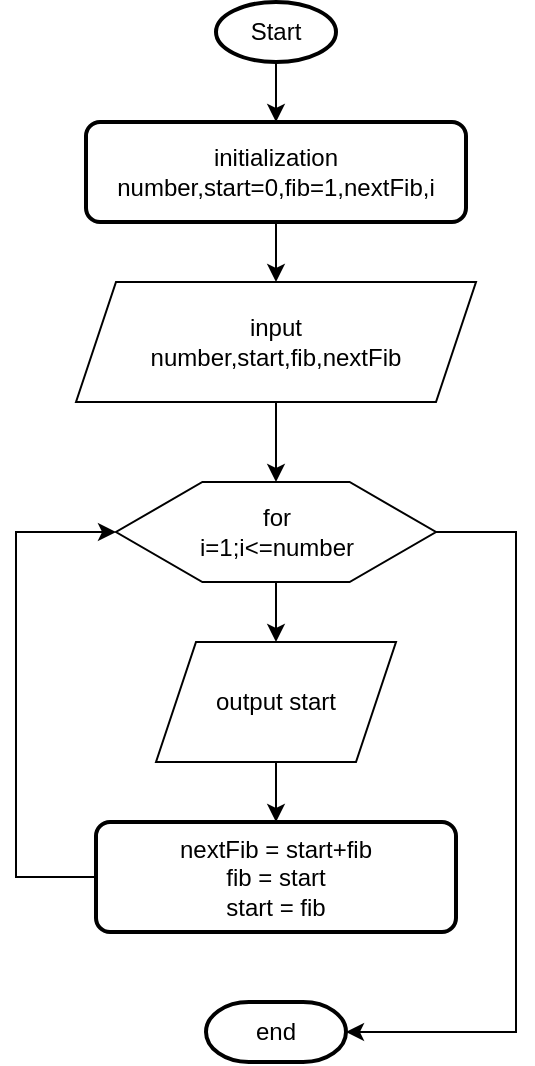 <mxfile version="14.6.9" type="device"><diagram id="C5RBs43oDa-KdzZeNtuy" name="Page-1"><mxGraphModel dx="1240" dy="607" grid="1" gridSize="10" guides="1" tooltips="1" connect="1" arrows="1" fold="1" page="1" pageScale="1" pageWidth="827" pageHeight="1169" math="0" shadow="0"><root><mxCell id="WIyWlLk6GJQsqaUBKTNV-0"/><mxCell id="WIyWlLk6GJQsqaUBKTNV-1" parent="WIyWlLk6GJQsqaUBKTNV-0"/><mxCell id="MukWINr8rPd0x-ZR42AS-0" value="" style="edgeStyle=orthogonalEdgeStyle;rounded=0;orthogonalLoop=1;jettySize=auto;html=1;" edge="1" parent="WIyWlLk6GJQsqaUBKTNV-1" source="MukWINr8rPd0x-ZR42AS-1" target="MukWINr8rPd0x-ZR42AS-3"><mxGeometry relative="1" as="geometry"/></mxCell><mxCell id="MukWINr8rPd0x-ZR42AS-1" value="Start" style="strokeWidth=2;html=1;shape=mxgraph.flowchart.start_1;whiteSpace=wrap;fontFamily=Helvetica;fontSize=12;fontColor=#000000;align=center;strokeColor=#000000;fillColor=#ffffff;" vertex="1" parent="WIyWlLk6GJQsqaUBKTNV-1"><mxGeometry x="200" y="100" width="60" height="30" as="geometry"/></mxCell><mxCell id="MukWINr8rPd0x-ZR42AS-2" value="" style="edgeStyle=orthogonalEdgeStyle;rounded=0;orthogonalLoop=1;jettySize=auto;html=1;" edge="1" parent="WIyWlLk6GJQsqaUBKTNV-1" source="MukWINr8rPd0x-ZR42AS-3" target="MukWINr8rPd0x-ZR42AS-6"><mxGeometry relative="1" as="geometry"/></mxCell><mxCell id="MukWINr8rPd0x-ZR42AS-3" value="initialization&lt;br&gt;number,start=0,fib=1,nextFib,i" style="rounded=1;whiteSpace=wrap;html=1;absoluteArcSize=1;arcSize=14;strokeWidth=2;" vertex="1" parent="WIyWlLk6GJQsqaUBKTNV-1"><mxGeometry x="135" y="160" width="190" height="50" as="geometry"/></mxCell><mxCell id="MukWINr8rPd0x-ZR42AS-4" value="" style="strokeWidth=2;html=1;shape=mxgraph.flowchart.annotation_1;align=left;pointerEvents=1;" vertex="1" parent="WIyWlLk6GJQsqaUBKTNV-1"><mxGeometry x="270" y="270" height="100" as="geometry"/></mxCell><mxCell id="MukWINr8rPd0x-ZR42AS-5" value="" style="edgeStyle=orthogonalEdgeStyle;rounded=0;orthogonalLoop=1;jettySize=auto;html=1;" edge="1" parent="WIyWlLk6GJQsqaUBKTNV-1" source="MukWINr8rPd0x-ZR42AS-6" target="MukWINr8rPd0x-ZR42AS-13"><mxGeometry relative="1" as="geometry"/></mxCell><mxCell id="MukWINr8rPd0x-ZR42AS-6" value="input&lt;br&gt;number,start,fib,nextFib" style="shape=parallelogram;perimeter=parallelogramPerimeter;whiteSpace=wrap;html=1;fixedSize=1;" vertex="1" parent="WIyWlLk6GJQsqaUBKTNV-1"><mxGeometry x="130" y="240" width="200" height="60" as="geometry"/></mxCell><mxCell id="MukWINr8rPd0x-ZR42AS-15" value="" style="edgeStyle=orthogonalEdgeStyle;rounded=0;orthogonalLoop=1;jettySize=auto;html=1;" edge="1" parent="WIyWlLk6GJQsqaUBKTNV-1" source="MukWINr8rPd0x-ZR42AS-8" target="MukWINr8rPd0x-ZR42AS-10"><mxGeometry relative="1" as="geometry"/></mxCell><mxCell id="MukWINr8rPd0x-ZR42AS-8" value="output start" style="shape=parallelogram;perimeter=parallelogramPerimeter;whiteSpace=wrap;html=1;fixedSize=1;arcSize=6;" vertex="1" parent="WIyWlLk6GJQsqaUBKTNV-1"><mxGeometry x="170" y="420" width="120" height="60" as="geometry"/></mxCell><mxCell id="MukWINr8rPd0x-ZR42AS-18" value="" style="edgeStyle=orthogonalEdgeStyle;rounded=0;orthogonalLoop=1;jettySize=auto;html=1;entryX=0;entryY=0.5;entryDx=0;entryDy=0;" edge="1" parent="WIyWlLk6GJQsqaUBKTNV-1" source="MukWINr8rPd0x-ZR42AS-10" target="MukWINr8rPd0x-ZR42AS-13"><mxGeometry relative="1" as="geometry"><mxPoint x="40" y="360" as="targetPoint"/><Array as="points"><mxPoint x="100" y="538"/><mxPoint x="100" y="365"/></Array></mxGeometry></mxCell><mxCell id="MukWINr8rPd0x-ZR42AS-10" value="nextFib = start+fib&lt;br&gt;fib = start&lt;br&gt;start = fib" style="rounded=1;whiteSpace=wrap;html=1;absoluteArcSize=1;arcSize=14;strokeWidth=2;" vertex="1" parent="WIyWlLk6GJQsqaUBKTNV-1"><mxGeometry x="140" y="510" width="180" height="55" as="geometry"/></mxCell><mxCell id="MukWINr8rPd0x-ZR42AS-11" value="end" style="strokeWidth=2;html=1;shape=mxgraph.flowchart.terminator;whiteSpace=wrap;" vertex="1" parent="WIyWlLk6GJQsqaUBKTNV-1"><mxGeometry x="195" y="600" width="70" height="30" as="geometry"/></mxCell><mxCell id="MukWINr8rPd0x-ZR42AS-14" value="" style="edgeStyle=orthogonalEdgeStyle;rounded=0;orthogonalLoop=1;jettySize=auto;html=1;" edge="1" parent="WIyWlLk6GJQsqaUBKTNV-1" source="MukWINr8rPd0x-ZR42AS-13" target="MukWINr8rPd0x-ZR42AS-8"><mxGeometry relative="1" as="geometry"/></mxCell><mxCell id="MukWINr8rPd0x-ZR42AS-20" value="" style="edgeStyle=orthogonalEdgeStyle;rounded=0;orthogonalLoop=1;jettySize=auto;html=1;entryX=1;entryY=0.5;entryDx=0;entryDy=0;entryPerimeter=0;" edge="1" parent="WIyWlLk6GJQsqaUBKTNV-1" source="MukWINr8rPd0x-ZR42AS-13" target="MukWINr8rPd0x-ZR42AS-11"><mxGeometry relative="1" as="geometry"><mxPoint x="390" y="620" as="targetPoint"/><Array as="points"><mxPoint x="350" y="365"/><mxPoint x="350" y="615"/></Array></mxGeometry></mxCell><mxCell id="MukWINr8rPd0x-ZR42AS-13" value="for&lt;br&gt;i=1;i&amp;lt;=number" style="verticalLabelPosition=middle;verticalAlign=middle;html=1;shape=hexagon;perimeter=hexagonPerimeter2;arcSize=6;size=0.27;labelPosition=center;align=center;" vertex="1" parent="WIyWlLk6GJQsqaUBKTNV-1"><mxGeometry x="150" y="340" width="160" height="50" as="geometry"/></mxCell></root></mxGraphModel></diagram></mxfile>